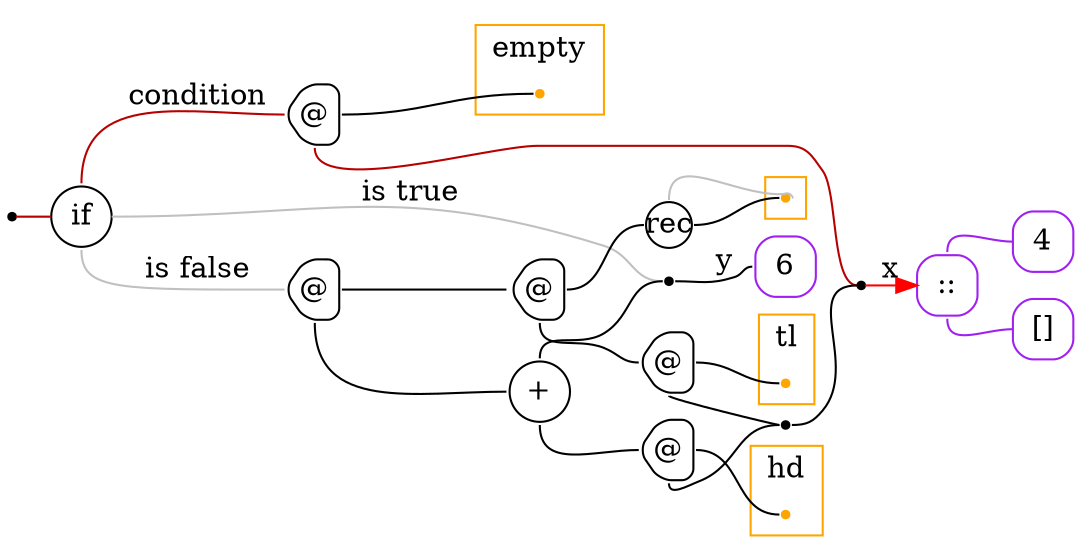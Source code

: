 digraph G {
  rankdir=LR;
  edge[arrowhead=none,arrowtail=none];
  node[fixedsize=true,shape=circle]
  size="9.201041666666667,5.219270833333334";
  labeldistance=0;
  nodesep=.175;
  ranksep=.175;

 nd1[shape=point];
   nd34[label="4",tooltip="nd34-ConstGraph",style=rounded,orientation=90,shape=square,width=.4,height=.4,color="purple"];
   nd39[label="[]",tooltip="nd39-ConstEmptyGraph",style=rounded,orientation=90,shape=square,width=.4,height=.4,color="purple"];
   nd182[label="::",tooltip="nd182-ConstListGraph",style=rounded,orientation=90,shape=square,width=.4,height=.4,color="purple"];
   nd386[label="6",tooltip="nd386-ConstGraph",style=rounded,orientation=90,shape=square,width=.4,height=.4,color="purple"];
 nd391[label="rec",tooltip="nd391-RecurGraph",style=rounded,width=.3,height=.3,color="#000000"];
   subgraph cluster_nd395 {
     graph[style=fill,color="orange"];
     ndcluster_nd395[tooltip="nd395",orientation=90,shape=point,color="orange"];
   };
 nd324[label="if",tooltip="nd324-IfGraph",style=rounded,width=.4,height=.4,color="#000000"];
 nd325[label="@",tooltip="nd325-AppGraph",style=rounded,orientation=90,shape=house,width=.4,height=.4,color="#000000"];
 subgraph cluster_nd328 {
   graph[style=fill,color="orange",label="empty"];
   ndcluster_nd328[tooltip="nd328",orientation=90,shape=point,color="orange"];
 };
 nd332[label="@",tooltip="nd332-AppGraph",style=rounded,orientation=90,shape=house,width=.4,height=.4,color="#000000"];
 nd333[label="@",tooltip="nd333-AppGraph",style=rounded,orientation=90,shape=house,width=.4,height=.4,color="#000000"];
 nd335[label="@",tooltip="nd335-AppGraph",style=rounded,orientation=90,shape=house,width=.4,height=.4,color="#000000"];
 subgraph cluster_nd338 {
   graph[style=fill,color="orange",label="tl"];
   ndcluster_nd338[tooltip="nd338",orientation=90,shape=point,color="orange"];
 };
 nd343[label="+",tooltip="nd343-BinOpGraph",style=rounded,width=.4,height=.4,color="#000000"];
 nd344[label="@",tooltip="nd344-AppGraph",style=rounded,orientation=90,shape=house,width=.4,height=.4,color="#000000"];
 subgraph cluster_nd347 {
   graph[style=fill,color="orange",label="hd"];
   ndcluster_nd347[tooltip="nd347",orientation=90,shape=point,color="orange"];
 };
 nd351[label=" ",tooltip="nd351-ContractGraph",style=rounded,orientation=90,shape=point];
 nd352[label=" ",tooltip="nd352-ContractGraph",style=rounded,orientation=90,shape=point];
 nd353[label=" ",tooltip="nd353-ContractGraph",style=rounded,orientation=90,shape=point];

  nd182->nd34[tailport=n,headport=w,color=purple,arrowhead=none,arrowtail=none];
  nd182->nd39[tailport=s,headport=w,color=purple,arrowhead=none,arrowtail=none];
  nd325->ndcluster_nd328[tailport=e,headport=w];
  nd335->ndcluster_nd338[tailport=e,headport=w];
  nd333->nd391[tailport=e,headport=w,color=black,arrowhead=none,arrowtail=none];
  nd333->nd335[tailport=s,headport=w];
  nd344->ndcluster_nd347[tailport=e,headport=w];
  nd343->nd344[tailport=s,headport=w];
  nd332->nd333[tailport=e,headport=w];
  nd332->nd343[tailport=s,headport=w];
  nd344->nd351[tailport=s,headport=w];
  nd335->nd351[tailport=s,headport=w];
  nd324->nd325[label="condition",tailport=n,headport=w,color="#b70000",arrowhead=none,arrowtail=none];
  nd324->nd332[label="is false",tailport=s,headport=w,color=grey,arrowhead=none,arrowtail=none];
  nd343->nd352[tailport=n,headport=w];
  nd324->nd352[label="is true",tailport=e,headport=w,color=grey,arrowhead=none,arrowtail=none];
  nd325->nd353[tailport=s,headport=w,color="#b70000",arrowhead=none,arrowtail=none];
  nd351->nd353[tailport=e,headport=w];
  nd1->nd324[tailport=e,headport=w,color="#b70000",arrowhead=none,arrowtail=none];
  nd352->nd386[label="y",tailport=e,headport=w];
  nd353->nd182[label="x",tailport=e,headport=w,color=red,arrowhead=normal];
  nd391->ndcluster_nd395[dir=back,headport=e,tailport=n,color=grey,arrowhead=none,arrowtail=none];
  nd391->ndcluster_nd395[tailport=e,headport=w];
}